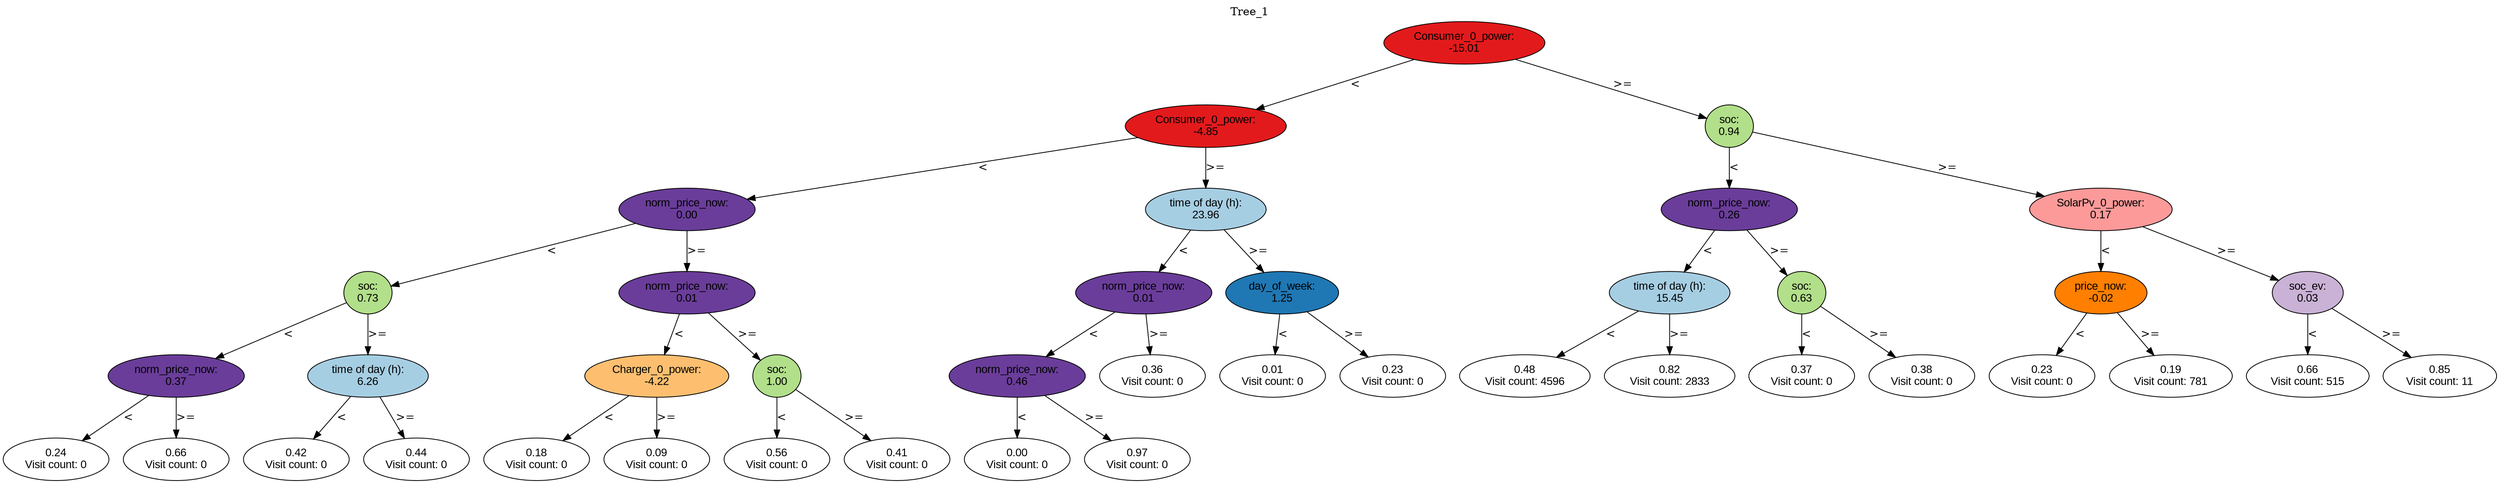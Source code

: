 digraph BST {
    node [fontname="Arial" style=filled colorscheme=paired12];
    0 [ label = "Consumer_0_power:
-15.01" fillcolor=6];
    1 [ label = "Consumer_0_power:
-4.85" fillcolor=6];
    2 [ label = "norm_price_now:
0.00" fillcolor=10];
    3 [ label = "soc:
0.73" fillcolor=3];
    4 [ label = "norm_price_now:
0.37" fillcolor=10];
    5 [ label = "0.24
Visit count: 0" fillcolor=white];
    6 [ label = "0.66
Visit count: 0" fillcolor=white];
    7 [ label = "time of day (h):
6.26" fillcolor=1];
    8 [ label = "0.42
Visit count: 0" fillcolor=white];
    9 [ label = "0.44
Visit count: 0" fillcolor=white];
    10 [ label = "norm_price_now:
0.01" fillcolor=10];
    11 [ label = "Charger_0_power:
-4.22" fillcolor=7];
    12 [ label = "0.18
Visit count: 0" fillcolor=white];
    13 [ label = "0.09
Visit count: 0" fillcolor=white];
    14 [ label = "soc:
1.00" fillcolor=3];
    15 [ label = "0.56
Visit count: 0" fillcolor=white];
    16 [ label = "0.41
Visit count: 0" fillcolor=white];
    17 [ label = "time of day (h):
23.96" fillcolor=1];
    18 [ label = "norm_price_now:
0.01" fillcolor=10];
    19 [ label = "norm_price_now:
0.46" fillcolor=10];
    20 [ label = "0.00
Visit count: 0" fillcolor=white];
    21 [ label = "0.97
Visit count: 0" fillcolor=white];
    22 [ label = "0.36
Visit count: 0" fillcolor=white];
    23 [ label = "day_of_week:
1.25" fillcolor=2];
    24 [ label = "0.01
Visit count: 0" fillcolor=white];
    25 [ label = "0.23
Visit count: 0" fillcolor=white];
    26 [ label = "soc:
0.94" fillcolor=3];
    27 [ label = "norm_price_now:
0.26" fillcolor=10];
    28 [ label = "time of day (h):
15.45" fillcolor=1];
    29 [ label = "0.48
Visit count: 4596" fillcolor=white];
    30 [ label = "0.82
Visit count: 2833" fillcolor=white];
    31 [ label = "soc:
0.63" fillcolor=3];
    32 [ label = "0.37
Visit count: 0" fillcolor=white];
    33 [ label = "0.38
Visit count: 0" fillcolor=white];
    34 [ label = "SolarPv_0_power:
0.17" fillcolor=5];
    35 [ label = "price_now:
-0.02" fillcolor=8];
    36 [ label = "0.23
Visit count: 0" fillcolor=white];
    37 [ label = "0.19
Visit count: 781" fillcolor=white];
    38 [ label = "soc_ev:
0.03" fillcolor=9];
    39 [ label = "0.66
Visit count: 515" fillcolor=white];
    40 [ label = "0.85
Visit count: 11" fillcolor=white];

    0  -> 1[ label = "<"];
    0  -> 26[ label = ">="];
    1  -> 2[ label = "<"];
    1  -> 17[ label = ">="];
    2  -> 3[ label = "<"];
    2  -> 10[ label = ">="];
    3  -> 4[ label = "<"];
    3  -> 7[ label = ">="];
    4  -> 5[ label = "<"];
    4  -> 6[ label = ">="];
    7  -> 8[ label = "<"];
    7  -> 9[ label = ">="];
    10  -> 11[ label = "<"];
    10  -> 14[ label = ">="];
    11  -> 12[ label = "<"];
    11  -> 13[ label = ">="];
    14  -> 15[ label = "<"];
    14  -> 16[ label = ">="];
    17  -> 18[ label = "<"];
    17  -> 23[ label = ">="];
    18  -> 19[ label = "<"];
    18  -> 22[ label = ">="];
    19  -> 20[ label = "<"];
    19  -> 21[ label = ">="];
    23  -> 24[ label = "<"];
    23  -> 25[ label = ">="];
    26  -> 27[ label = "<"];
    26  -> 34[ label = ">="];
    27  -> 28[ label = "<"];
    27  -> 31[ label = ">="];
    28  -> 29[ label = "<"];
    28  -> 30[ label = ">="];
    31  -> 32[ label = "<"];
    31  -> 33[ label = ">="];
    34  -> 35[ label = "<"];
    34  -> 38[ label = ">="];
    35  -> 36[ label = "<"];
    35  -> 37[ label = ">="];
    38  -> 39[ label = "<"];
    38  -> 40[ label = ">="];

    labelloc="t";
    label="Tree_1";
}